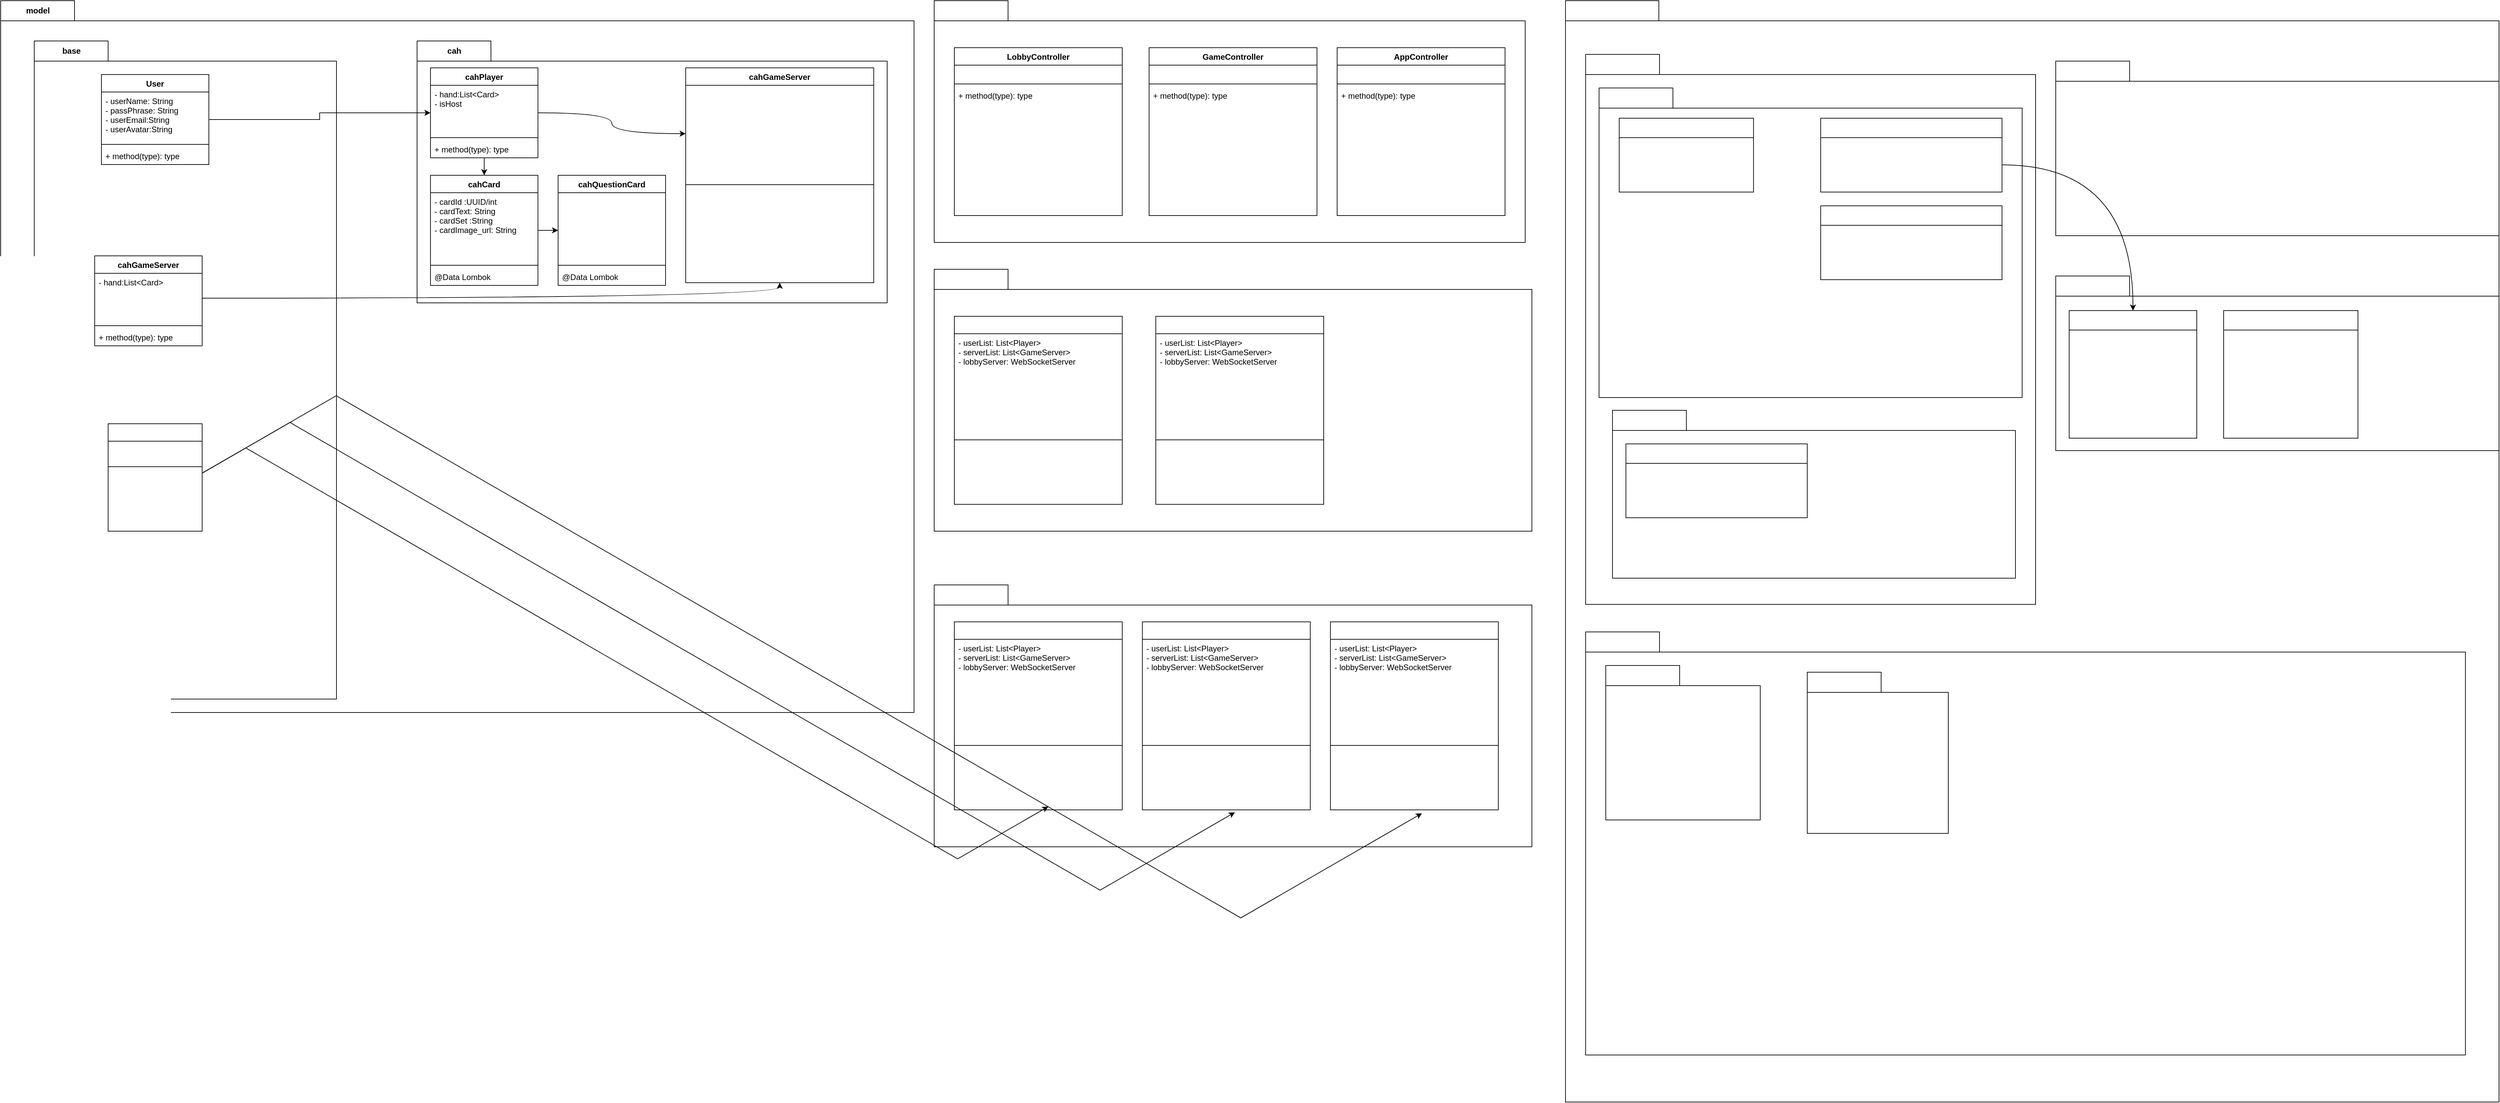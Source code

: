 <mxfile>
    <diagram id="Ybbv40jDN7X9S40sMps7" name="Page-1">
        <mxGraphModel dx="1647" dy="516" grid="1" gridSize="10" guides="1" tooltips="1" connect="1" arrows="1" fold="1" page="1" pageScale="1" pageWidth="827" pageHeight="1169" math="0" shadow="0">
            <root>
                <mxCell id="0"/>
                <mxCell id="1" parent="0"/>
                <mxCell id="2" value="model" style="shape=folder;fontStyle=1;tabWidth=110;tabHeight=30;tabPosition=left;html=1;boundedLbl=1;labelInHeader=1;container=1;collapsible=0;recursiveResize=0;" parent="1" vertex="1">
                    <mxGeometry x="-360" y="20" width="1360" height="1060" as="geometry"/>
                </mxCell>
                <mxCell id="4" value="base" style="shape=folder;fontStyle=1;tabWidth=110;tabHeight=30;tabPosition=left;html=1;boundedLbl=1;labelInHeader=1;container=1;collapsible=0;recursiveResize=0;" parent="2" vertex="1">
                    <mxGeometry x="50" y="60" width="450" height="980" as="geometry"/>
                </mxCell>
                <mxCell id="7" value="User" style="swimlane;fontStyle=1;align=center;verticalAlign=top;childLayout=stackLayout;horizontal=1;startSize=26;horizontalStack=0;resizeParent=1;resizeParentMax=0;resizeLast=0;collapsible=1;marginBottom=0;" parent="4" vertex="1">
                    <mxGeometry x="100" y="50" width="160" height="134" as="geometry"/>
                </mxCell>
                <mxCell id="8" value="- userName: String&#10;- passPhrase: String&#10;- userEmail:String&#10;- userAvatar:String" style="text;strokeColor=none;fillColor=none;align=left;verticalAlign=top;spacingLeft=4;spacingRight=4;overflow=hidden;rotatable=0;points=[[0,0.5],[1,0.5]];portConstraint=eastwest;" parent="7" vertex="1">
                    <mxGeometry y="26" width="160" height="74" as="geometry"/>
                </mxCell>
                <mxCell id="9" value="" style="line;strokeWidth=1;fillColor=none;align=left;verticalAlign=middle;spacingTop=-1;spacingLeft=3;spacingRight=3;rotatable=0;labelPosition=right;points=[];portConstraint=eastwest;" parent="7" vertex="1">
                    <mxGeometry y="100" width="160" height="8" as="geometry"/>
                </mxCell>
                <mxCell id="10" value="+ method(type): type" style="text;strokeColor=none;fillColor=none;align=left;verticalAlign=top;spacingLeft=4;spacingRight=4;overflow=hidden;rotatable=0;points=[[0,0.5],[1,0.5]];portConstraint=eastwest;" parent="7" vertex="1">
                    <mxGeometry y="108" width="160" height="26" as="geometry"/>
                </mxCell>
                <mxCell id="26" value="cahGameServer" style="swimlane;fontStyle=1;align=center;verticalAlign=top;childLayout=stackLayout;horizontal=1;startSize=26;horizontalStack=0;resizeParent=1;resizeParentMax=0;resizeLast=0;collapsible=1;marginBottom=0;" parent="4" vertex="1">
                    <mxGeometry x="90" y="320" width="160" height="134" as="geometry"/>
                </mxCell>
                <mxCell id="27" value="- hand:List&lt;Card&gt;" style="text;strokeColor=none;fillColor=none;align=left;verticalAlign=top;spacingLeft=4;spacingRight=4;overflow=hidden;rotatable=0;points=[[0,0.5],[1,0.5]];portConstraint=eastwest;" parent="26" vertex="1">
                    <mxGeometry y="26" width="160" height="74" as="geometry"/>
                </mxCell>
                <mxCell id="28" value="" style="line;strokeWidth=1;fillColor=none;align=left;verticalAlign=middle;spacingTop=-1;spacingLeft=3;spacingRight=3;rotatable=0;labelPosition=right;points=[];portConstraint=eastwest;" parent="26" vertex="1">
                    <mxGeometry y="100" width="160" height="8" as="geometry"/>
                </mxCell>
                <mxCell id="29" value="+ method(type): type" style="text;strokeColor=none;fillColor=none;align=left;verticalAlign=top;spacingLeft=4;spacingRight=4;overflow=hidden;rotatable=0;points=[[0,0.5],[1,0.5]];portConstraint=eastwest;" parent="26" vertex="1">
                    <mxGeometry y="108" width="160" height="26" as="geometry"/>
                </mxCell>
                <mxCell id="115" value="WebsocketServer&#10;&#10;" style="swimlane;fontStyle=1;align=center;verticalAlign=top;childLayout=stackLayout;horizontal=1;startSize=26;horizontalStack=0;resizeParent=1;resizeParentMax=0;resizeLast=0;collapsible=1;marginBottom=0;fontColor=#FFFFFF;" parent="4" vertex="1">
                    <mxGeometry x="110" y="570" width="140" height="160" as="geometry"/>
                </mxCell>
                <mxCell id="116" value=" " style="text;strokeColor=none;fillColor=none;align=left;verticalAlign=top;spacingLeft=4;spacingRight=4;overflow=hidden;rotatable=0;points=[[0,0.5],[1,0.5]];portConstraint=eastwest;" parent="115" vertex="1">
                    <mxGeometry y="26" width="140" height="34" as="geometry"/>
                </mxCell>
                <mxCell id="117" value="" style="line;strokeWidth=1;fillColor=none;align=left;verticalAlign=middle;spacingTop=-1;spacingLeft=3;spacingRight=3;rotatable=0;labelPosition=right;points=[];portConstraint=eastwest;" parent="115" vertex="1">
                    <mxGeometry y="60" width="140" height="8" as="geometry"/>
                </mxCell>
                <mxCell id="118" value=" " style="text;strokeColor=none;fillColor=none;align=left;verticalAlign=top;spacingLeft=4;spacingRight=4;overflow=hidden;rotatable=0;points=[[0,0.5],[1,0.5]];portConstraint=eastwest;fontColor=#FFFFFF;" parent="115" vertex="1">
                    <mxGeometry y="68" width="140" height="92" as="geometry"/>
                </mxCell>
                <mxCell id="6" value="cah" style="shape=folder;fontStyle=1;tabWidth=110;tabHeight=30;tabPosition=left;html=1;boundedLbl=1;labelInHeader=1;container=1;collapsible=0;recursiveResize=0;" parent="2" vertex="1">
                    <mxGeometry x="620" y="60" width="700" height="390" as="geometry"/>
                </mxCell>
                <mxCell id="20" value="" style="edgeStyle=orthogonalEdgeStyle;orthogonalLoop=1;jettySize=auto;html=1;curved=1;" parent="6" source="11" target="16" edge="1">
                    <mxGeometry relative="1" as="geometry"/>
                </mxCell>
                <mxCell id="25" value="" style="edgeStyle=orthogonalEdgeStyle;curved=1;orthogonalLoop=1;jettySize=auto;html=1;entryX=0;entryY=0.5;entryDx=0;entryDy=0;" parent="6" source="11" target="22" edge="1">
                    <mxGeometry relative="1" as="geometry"/>
                </mxCell>
                <mxCell id="11" value="cahPlayer" style="swimlane;fontStyle=1;align=center;verticalAlign=top;childLayout=stackLayout;horizontal=1;startSize=26;horizontalStack=0;resizeParent=1;resizeParentMax=0;resizeLast=0;collapsible=1;marginBottom=0;" parent="6" vertex="1">
                    <mxGeometry x="20" y="40" width="160" height="134" as="geometry"/>
                </mxCell>
                <mxCell id="12" value="- hand:List&lt;Card&gt;&#10;- isHost" style="text;strokeColor=none;fillColor=none;align=left;verticalAlign=top;spacingLeft=4;spacingRight=4;overflow=hidden;rotatable=0;points=[[0,0.5],[1,0.5]];portConstraint=eastwest;" parent="11" vertex="1">
                    <mxGeometry y="26" width="160" height="74" as="geometry"/>
                </mxCell>
                <mxCell id="13" value="" style="line;strokeWidth=1;fillColor=none;align=left;verticalAlign=middle;spacingTop=-1;spacingLeft=3;spacingRight=3;rotatable=0;labelPosition=right;points=[];portConstraint=eastwest;" parent="11" vertex="1">
                    <mxGeometry y="100" width="160" height="8" as="geometry"/>
                </mxCell>
                <mxCell id="14" value="+ method(type): type" style="text;strokeColor=none;fillColor=none;align=left;verticalAlign=top;spacingLeft=4;spacingRight=4;overflow=hidden;rotatable=0;points=[[0,0.5],[1,0.5]];portConstraint=eastwest;" parent="11" vertex="1">
                    <mxGeometry y="108" width="160" height="26" as="geometry"/>
                </mxCell>
                <mxCell id="35" value="" style="edgeStyle=orthogonalEdgeStyle;curved=1;orthogonalLoop=1;jettySize=auto;html=1;" parent="6" source="16" target="31" edge="1">
                    <mxGeometry relative="1" as="geometry"/>
                </mxCell>
                <mxCell id="16" value="cahCard" style="swimlane;fontStyle=1;align=center;verticalAlign=top;childLayout=stackLayout;horizontal=1;startSize=26;horizontalStack=0;resizeParent=1;resizeParentMax=0;resizeLast=0;collapsible=1;marginBottom=0;" parent="6" vertex="1">
                    <mxGeometry x="20" y="200" width="160" height="164" as="geometry"/>
                </mxCell>
                <mxCell id="17" value="- cardId :UUID/int&#10;- cardText: String&#10;- cardSet :String&#10;- cardImage_url: String&#10;" style="text;strokeColor=none;fillColor=none;align=left;verticalAlign=top;spacingLeft=4;spacingRight=4;overflow=hidden;rotatable=0;points=[[0,0.5],[1,0.5]];portConstraint=eastwest;" parent="16" vertex="1">
                    <mxGeometry y="26" width="160" height="104" as="geometry"/>
                </mxCell>
                <mxCell id="18" value="" style="line;strokeWidth=1;fillColor=none;align=left;verticalAlign=middle;spacingTop=-1;spacingLeft=3;spacingRight=3;rotatable=0;labelPosition=right;points=[];portConstraint=eastwest;" parent="16" vertex="1">
                    <mxGeometry y="130" width="160" height="8" as="geometry"/>
                </mxCell>
                <mxCell id="19" value="@Data Lombok" style="text;strokeColor=none;fillColor=none;align=left;verticalAlign=top;spacingLeft=4;spacingRight=4;overflow=hidden;rotatable=0;points=[[0,0.5],[1,0.5]];portConstraint=eastwest;" parent="16" vertex="1">
                    <mxGeometry y="138" width="160" height="26" as="geometry"/>
                </mxCell>
                <mxCell id="21" value="cahGameServer" style="swimlane;fontStyle=1;align=center;verticalAlign=top;childLayout=stackLayout;horizontal=1;startSize=26;horizontalStack=0;resizeParent=1;resizeParentMax=0;resizeLast=0;collapsible=1;marginBottom=0;" parent="6" vertex="1">
                    <mxGeometry x="400" y="40" width="280" height="320" as="geometry"/>
                </mxCell>
                <mxCell id="22" value="- currentDealer : int&#10;- currentQuestion : CardQuestion&#10;- playerList : {player: Player, seat: int}[]&#10;- gameServer: WebSocketServer&#10;- currentRound: int&#10;- serverId: UUID&#10;- serverName:String&#10;- settings: GameSettings" style="text;strokeColor=none;fillColor=none;align=left;verticalAlign=top;spacingLeft=4;spacingRight=4;overflow=hidden;rotatable=0;points=[[0,0.5],[1,0.5]];portConstraint=eastwest;fontColor=#FFFFFF;" parent="21" vertex="1">
                    <mxGeometry y="26" width="280" height="144" as="geometry"/>
                </mxCell>
                <mxCell id="23" value="" style="line;strokeWidth=1;fillColor=none;align=left;verticalAlign=middle;spacingTop=-1;spacingLeft=3;spacingRight=3;rotatable=0;labelPosition=right;points=[];portConstraint=eastwest;" parent="21" vertex="1">
                    <mxGeometry y="170" width="280" height="8" as="geometry"/>
                </mxCell>
                <mxCell id="24" value="+ getHand(Player:player) : Hand&#10;+ getQuestion(): CardQuestion&#10;+ getGameBoard(): GameBoard&#10;&#10;+ setDealer()&#10;+ gamePause()" style="text;strokeColor=none;fillColor=none;align=left;verticalAlign=top;spacingLeft=4;spacingRight=4;overflow=hidden;rotatable=0;points=[[0,0.5],[1,0.5]];portConstraint=eastwest;fontColor=#FFFFFF;" parent="21" vertex="1">
                    <mxGeometry y="178" width="280" height="142" as="geometry"/>
                </mxCell>
                <mxCell id="31" value="cahQuestionCard" style="swimlane;fontStyle=1;align=center;verticalAlign=top;childLayout=stackLayout;horizontal=1;startSize=26;horizontalStack=0;resizeParent=1;resizeParentMax=0;resizeLast=0;collapsible=1;marginBottom=0;" parent="6" vertex="1">
                    <mxGeometry x="210" y="200" width="160" height="164" as="geometry"/>
                </mxCell>
                <mxCell id="32" value="- cardPick: int&#10;- cardDraw: int" style="text;strokeColor=none;fillColor=none;align=left;verticalAlign=top;spacingLeft=4;spacingRight=4;overflow=hidden;rotatable=0;points=[[0,0.5],[1,0.5]];portConstraint=eastwest;fontColor=#FFFFFF;" parent="31" vertex="1">
                    <mxGeometry y="26" width="160" height="104" as="geometry"/>
                </mxCell>
                <mxCell id="33" value="" style="line;strokeWidth=1;fillColor=none;align=left;verticalAlign=middle;spacingTop=-1;spacingLeft=3;spacingRight=3;rotatable=0;labelPosition=right;points=[];portConstraint=eastwest;" parent="31" vertex="1">
                    <mxGeometry y="130" width="160" height="8" as="geometry"/>
                </mxCell>
                <mxCell id="34" value="@Data Lombok" style="text;strokeColor=none;fillColor=none;align=left;verticalAlign=top;spacingLeft=4;spacingRight=4;overflow=hidden;rotatable=0;points=[[0,0.5],[1,0.5]];portConstraint=eastwest;" parent="31" vertex="1">
                    <mxGeometry y="138" width="160" height="26" as="geometry"/>
                </mxCell>
                <mxCell id="15" value="" style="edgeStyle=orthogonalEdgeStyle;rounded=0;orthogonalLoop=1;jettySize=auto;html=1;" parent="2" source="7" target="11" edge="1">
                    <mxGeometry relative="1" as="geometry"/>
                </mxCell>
                <mxCell id="60" style="edgeStyle=orthogonalEdgeStyle;curved=1;orthogonalLoop=1;jettySize=auto;html=1;entryX=0.5;entryY=1;entryDx=0;entryDy=0;entryPerimeter=0;fontColor=#FFFFFF;" parent="2" source="27" target="24" edge="1">
                    <mxGeometry relative="1" as="geometry"/>
                </mxCell>
                <mxCell id="58" value="controller" style="shape=folder;fontStyle=1;tabWidth=110;tabHeight=30;tabPosition=left;html=1;boundedLbl=1;labelInHeader=1;container=1;collapsible=0;recursiveResize=0;fontColor=#FFFFFF;" parent="1" vertex="1">
                    <mxGeometry x="1030" y="20" width="880" height="360" as="geometry"/>
                </mxCell>
                <mxCell id="83" value="LobbyController" style="swimlane;fontStyle=1;align=center;verticalAlign=top;childLayout=stackLayout;horizontal=1;startSize=26;horizontalStack=0;resizeParent=1;resizeParentMax=0;resizeLast=0;collapsible=1;marginBottom=0;" parent="58" vertex="1">
                    <mxGeometry x="30" y="70" width="250" height="250" as="geometry"/>
                </mxCell>
                <mxCell id="84" value=" " style="text;strokeColor=none;fillColor=none;align=left;verticalAlign=top;spacingLeft=4;spacingRight=4;overflow=hidden;rotatable=0;points=[[0,0.5],[1,0.5]];portConstraint=eastwest;" parent="83" vertex="1">
                    <mxGeometry y="26" width="250" height="24" as="geometry"/>
                </mxCell>
                <mxCell id="85" value="" style="line;strokeWidth=1;fillColor=none;align=left;verticalAlign=middle;spacingTop=-1;spacingLeft=3;spacingRight=3;rotatable=0;labelPosition=right;points=[];portConstraint=eastwest;" parent="83" vertex="1">
                    <mxGeometry y="50" width="250" height="8" as="geometry"/>
                </mxCell>
                <mxCell id="86" value="+ method(type): type" style="text;strokeColor=none;fillColor=none;align=left;verticalAlign=top;spacingLeft=4;spacingRight=4;overflow=hidden;rotatable=0;points=[[0,0.5],[1,0.5]];portConstraint=eastwest;" parent="83" vertex="1">
                    <mxGeometry y="58" width="250" height="192" as="geometry"/>
                </mxCell>
                <mxCell id="87" value="GameController" style="swimlane;fontStyle=1;align=center;verticalAlign=top;childLayout=stackLayout;horizontal=1;startSize=26;horizontalStack=0;resizeParent=1;resizeParentMax=0;resizeLast=0;collapsible=1;marginBottom=0;" parent="58" vertex="1">
                    <mxGeometry x="320" y="70" width="250" height="250" as="geometry"/>
                </mxCell>
                <mxCell id="88" value=" " style="text;strokeColor=none;fillColor=none;align=left;verticalAlign=top;spacingLeft=4;spacingRight=4;overflow=hidden;rotatable=0;points=[[0,0.5],[1,0.5]];portConstraint=eastwest;" parent="87" vertex="1">
                    <mxGeometry y="26" width="250" height="24" as="geometry"/>
                </mxCell>
                <mxCell id="89" value="" style="line;strokeWidth=1;fillColor=none;align=left;verticalAlign=middle;spacingTop=-1;spacingLeft=3;spacingRight=3;rotatable=0;labelPosition=right;points=[];portConstraint=eastwest;" parent="87" vertex="1">
                    <mxGeometry y="50" width="250" height="8" as="geometry"/>
                </mxCell>
                <mxCell id="90" value="+ method(type): type" style="text;strokeColor=none;fillColor=none;align=left;verticalAlign=top;spacingLeft=4;spacingRight=4;overflow=hidden;rotatable=0;points=[[0,0.5],[1,0.5]];portConstraint=eastwest;" parent="87" vertex="1">
                    <mxGeometry y="58" width="250" height="192" as="geometry"/>
                </mxCell>
                <mxCell id="91" value="AppController" style="swimlane;fontStyle=1;align=center;verticalAlign=top;childLayout=stackLayout;horizontal=1;startSize=26;horizontalStack=0;resizeParent=1;resizeParentMax=0;resizeLast=0;collapsible=1;marginBottom=0;" parent="58" vertex="1">
                    <mxGeometry x="600" y="70" width="250" height="250" as="geometry"/>
                </mxCell>
                <mxCell id="92" value=" " style="text;strokeColor=none;fillColor=none;align=left;verticalAlign=top;spacingLeft=4;spacingRight=4;overflow=hidden;rotatable=0;points=[[0,0.5],[1,0.5]];portConstraint=eastwest;" parent="91" vertex="1">
                    <mxGeometry y="26" width="250" height="24" as="geometry"/>
                </mxCell>
                <mxCell id="93" value="" style="line;strokeWidth=1;fillColor=none;align=left;verticalAlign=middle;spacingTop=-1;spacingLeft=3;spacingRight=3;rotatable=0;labelPosition=right;points=[];portConstraint=eastwest;" parent="91" vertex="1">
                    <mxGeometry y="50" width="250" height="8" as="geometry"/>
                </mxCell>
                <mxCell id="94" value="+ method(type): type" style="text;strokeColor=none;fillColor=none;align=left;verticalAlign=top;spacingLeft=4;spacingRight=4;overflow=hidden;rotatable=0;points=[[0,0.5],[1,0.5]];portConstraint=eastwest;" parent="91" vertex="1">
                    <mxGeometry y="58" width="250" height="192" as="geometry"/>
                </mxCell>
                <mxCell id="61" value="storage" style="shape=folder;fontStyle=1;tabWidth=110;tabHeight=30;tabPosition=left;html=1;boundedLbl=1;labelInHeader=1;container=1;collapsible=0;recursiveResize=0;fontColor=#FFFFFF;" parent="1" vertex="1">
                    <mxGeometry x="1030" y="420" width="890" height="390" as="geometry"/>
                </mxCell>
                <mxCell id="99" value="GameStorage" style="swimlane;fontStyle=1;align=center;verticalAlign=top;childLayout=stackLayout;horizontal=1;startSize=26;horizontalStack=0;resizeParent=1;resizeParentMax=0;resizeLast=0;collapsible=1;marginBottom=0;fontColor=#FFFFFF;" parent="61" vertex="1">
                    <mxGeometry x="330" y="70" width="250" height="280" as="geometry"/>
                </mxCell>
                <mxCell id="100" value="- userList: List&lt;Player&gt;&#10;- serverList: List&lt;GameServer&gt;&#10;- lobbyServer: WebSocketServer" style="text;strokeColor=none;fillColor=none;align=left;verticalAlign=top;spacingLeft=4;spacingRight=4;overflow=hidden;rotatable=0;points=[[0,0.5],[1,0.5]];portConstraint=eastwest;" parent="99" vertex="1">
                    <mxGeometry y="26" width="250" height="154" as="geometry"/>
                </mxCell>
                <mxCell id="101" value="" style="line;strokeWidth=1;fillColor=none;align=left;verticalAlign=middle;spacingTop=-1;spacingLeft=3;spacingRight=3;rotatable=0;labelPosition=right;points=[];portConstraint=eastwest;" parent="99" vertex="1">
                    <mxGeometry y="180" width="250" height="8" as="geometry"/>
                </mxCell>
                <mxCell id="102" value="+ getLobbyData():LobbyResponce&#10;+ startGameServer(s:GameServer)&#10;+ stopGameServer(id:UUID)" style="text;strokeColor=none;fillColor=none;align=left;verticalAlign=top;spacingLeft=4;spacingRight=4;overflow=hidden;rotatable=0;points=[[0,0.5],[1,0.5]];portConstraint=eastwest;fontColor=#FFFFFF;" parent="99" vertex="1">
                    <mxGeometry y="188" width="250" height="92" as="geometry"/>
                </mxCell>
                <mxCell id="62" value="service" style="shape=folder;fontStyle=1;tabWidth=110;tabHeight=30;tabPosition=left;html=1;boundedLbl=1;labelInHeader=1;container=1;collapsible=0;recursiveResize=0;fontColor=#FFFFFF;" parent="1" vertex="1">
                    <mxGeometry x="1030" y="890" width="890" height="390" as="geometry"/>
                </mxCell>
                <mxCell id="103" value="ChatService" style="swimlane;fontStyle=1;align=center;verticalAlign=top;childLayout=stackLayout;horizontal=1;startSize=26;horizontalStack=0;resizeParent=1;resizeParentMax=0;resizeLast=0;collapsible=1;marginBottom=0;fontColor=#FFFFFF;" parent="62" vertex="1">
                    <mxGeometry x="30" y="55" width="250" height="280" as="geometry"/>
                </mxCell>
                <mxCell id="104" value="- userList: List&lt;Player&gt;&#10;- serverList: List&lt;GameServer&gt;&#10;- lobbyServer: WebSocketServer" style="text;strokeColor=none;fillColor=none;align=left;verticalAlign=top;spacingLeft=4;spacingRight=4;overflow=hidden;rotatable=0;points=[[0,0.5],[1,0.5]];portConstraint=eastwest;" parent="103" vertex="1">
                    <mxGeometry y="26" width="250" height="154" as="geometry"/>
                </mxCell>
                <mxCell id="105" value="" style="line;strokeWidth=1;fillColor=none;align=left;verticalAlign=middle;spacingTop=-1;spacingLeft=3;spacingRight=3;rotatable=0;labelPosition=right;points=[];portConstraint=eastwest;" parent="103" vertex="1">
                    <mxGeometry y="180" width="250" height="8" as="geometry"/>
                </mxCell>
                <mxCell id="106" value="+ getLobbyData():LobbyResponce&#10;+ startGameServer(s:GameServer)&#10;+ stopGameServer(id:UUID)" style="text;strokeColor=none;fillColor=none;align=left;verticalAlign=top;spacingLeft=4;spacingRight=4;overflow=hidden;rotatable=0;points=[[0,0.5],[1,0.5]];portConstraint=eastwest;fontColor=#FFFFFF;" parent="103" vertex="1">
                    <mxGeometry y="188" width="250" height="92" as="geometry"/>
                </mxCell>
                <mxCell id="107" value="LobbyService" style="swimlane;fontStyle=1;align=center;verticalAlign=top;childLayout=stackLayout;horizontal=1;startSize=26;horizontalStack=0;resizeParent=1;resizeParentMax=0;resizeLast=0;collapsible=1;marginBottom=0;fontColor=#FFFFFF;" parent="62" vertex="1">
                    <mxGeometry x="310" y="55" width="250" height="280" as="geometry"/>
                </mxCell>
                <mxCell id="108" value="- userList: List&lt;Player&gt;&#10;- serverList: List&lt;GameServer&gt;&#10;- lobbyServer: WebSocketServer" style="text;strokeColor=none;fillColor=none;align=left;verticalAlign=top;spacingLeft=4;spacingRight=4;overflow=hidden;rotatable=0;points=[[0,0.5],[1,0.5]];portConstraint=eastwest;" parent="107" vertex="1">
                    <mxGeometry y="26" width="250" height="154" as="geometry"/>
                </mxCell>
                <mxCell id="109" value="" style="line;strokeWidth=1;fillColor=none;align=left;verticalAlign=middle;spacingTop=-1;spacingLeft=3;spacingRight=3;rotatable=0;labelPosition=right;points=[];portConstraint=eastwest;" parent="107" vertex="1">
                    <mxGeometry y="180" width="250" height="8" as="geometry"/>
                </mxCell>
                <mxCell id="110" value="+ getLobbyData():LobbyResponce&#10;+ startGameServer(s:GameServer)&#10;+ stopGameServer(id:UUID)" style="text;strokeColor=none;fillColor=none;align=left;verticalAlign=top;spacingLeft=4;spacingRight=4;overflow=hidden;rotatable=0;points=[[0,0.5],[1,0.5]];portConstraint=eastwest;fontColor=#FFFFFF;" parent="107" vertex="1">
                    <mxGeometry y="188" width="250" height="92" as="geometry"/>
                </mxCell>
                <mxCell id="111" value="GameService" style="swimlane;fontStyle=1;align=center;verticalAlign=top;childLayout=stackLayout;horizontal=1;startSize=26;horizontalStack=0;resizeParent=1;resizeParentMax=0;resizeLast=0;collapsible=1;marginBottom=0;fontColor=#FFFFFF;" parent="62" vertex="1">
                    <mxGeometry x="590" y="55" width="250" height="280" as="geometry"/>
                </mxCell>
                <mxCell id="112" value="- userList: List&lt;Player&gt;&#10;- serverList: List&lt;GameServer&gt;&#10;- lobbyServer: WebSocketServer" style="text;strokeColor=none;fillColor=none;align=left;verticalAlign=top;spacingLeft=4;spacingRight=4;overflow=hidden;rotatable=0;points=[[0,0.5],[1,0.5]];portConstraint=eastwest;" parent="111" vertex="1">
                    <mxGeometry y="26" width="250" height="154" as="geometry"/>
                </mxCell>
                <mxCell id="113" value="" style="line;strokeWidth=1;fillColor=none;align=left;verticalAlign=middle;spacingTop=-1;spacingLeft=3;spacingRight=3;rotatable=0;labelPosition=right;points=[];portConstraint=eastwest;" parent="111" vertex="1">
                    <mxGeometry y="180" width="250" height="8" as="geometry"/>
                </mxCell>
                <mxCell id="114" value="+ getLobbyData():LobbyResponce&#10;+ startGameServer(s:GameServer)&#10;+ stopGameServer(id:UUID)" style="text;strokeColor=none;fillColor=none;align=left;verticalAlign=top;spacingLeft=4;spacingRight=4;overflow=hidden;rotatable=0;points=[[0,0.5],[1,0.5]];portConstraint=eastwest;fontColor=#FFFFFF;" parent="111" vertex="1">
                    <mxGeometry y="188" width="250" height="92" as="geometry"/>
                </mxCell>
                <mxCell id="63" value="dto" style="shape=folder;fontStyle=1;tabWidth=110;tabHeight=30;tabPosition=left;html=1;boundedLbl=1;labelInHeader=1;container=1;collapsible=0;recursiveResize=0;fontColor=#FFFFFF;" parent="1" vertex="1">
                    <mxGeometry x="1970" y="20" width="1390" height="1640" as="geometry"/>
                </mxCell>
                <mxCell id="65" value="websocket" style="shape=folder;fontStyle=1;tabWidth=110;tabHeight=30;tabPosition=left;html=1;boundedLbl=1;labelInHeader=1;container=1;collapsible=0;recursiveResize=0;fontColor=#FFFFFF;" parent="63" vertex="1">
                    <mxGeometry x="30" y="940" width="1310" height="630" as="geometry"/>
                </mxCell>
                <mxCell id="74" value="request" style="shape=folder;fontStyle=1;tabWidth=110;tabHeight=30;tabPosition=left;html=1;boundedLbl=1;labelInHeader=1;container=1;collapsible=0;recursiveResize=0;fontColor=#FFFFFF;" parent="65" vertex="1">
                    <mxGeometry x="30" y="50" width="230" height="230" as="geometry"/>
                </mxCell>
                <mxCell id="75" value="response" style="shape=folder;fontStyle=1;tabWidth=110;tabHeight=30;tabPosition=left;html=1;boundedLbl=1;labelInHeader=1;container=1;collapsible=0;recursiveResize=0;fontColor=#FFFFFF;" parent="65" vertex="1">
                    <mxGeometry x="330" y="60" width="210" height="240" as="geometry"/>
                </mxCell>
                <mxCell id="66" value="server" style="shape=folder;fontStyle=1;tabWidth=110;tabHeight=30;tabPosition=left;html=1;boundedLbl=1;labelInHeader=1;container=1;collapsible=0;recursiveResize=0;fontColor=#FFFFFF;" parent="63" vertex="1">
                    <mxGeometry x="730" y="90" width="660" height="260" as="geometry"/>
                </mxCell>
                <mxCell id="67" value="config" style="shape=folder;fontStyle=1;tabWidth=110;tabHeight=30;tabPosition=left;html=1;boundedLbl=1;labelInHeader=1;container=1;collapsible=0;recursiveResize=0;fontColor=#FFFFFF;" parent="63" vertex="1">
                    <mxGeometry x="730" y="410" width="660" height="260" as="geometry"/>
                </mxCell>
                <mxCell id="125" value="&lt;span style=&quot;font-family: &amp;#34;lt_regular&amp;#34; ; font-size: 11pt&quot;&gt;GameConfigDTO&lt;/span&gt;" style="swimlane;fontStyle=1;align=center;verticalAlign=middle;childLayout=stackLayout;horizontal=1;startSize=29;horizontalStack=0;resizeParent=1;resizeParentMax=0;resizeLast=0;collapsible=0;marginBottom=0;html=1;fontColor=#FFFFFF;" parent="67" vertex="1">
                    <mxGeometry x="20" y="51.5" width="190" height="190" as="geometry"/>
                </mxCell>
                <mxCell id="127" value="&lt;span style=&quot;color: rgb(255 , 255 , 255) ; font-family: &amp;#34;lt_regular&amp;#34; ; font-size: 14.667px&quot;&gt;- playerTimeout: Time&lt;br&gt;&lt;/span&gt;&lt;span style=&quot;color: rgb(255 , 255 , 255) ; font-family: &amp;#34;lt_regular&amp;#34; ; font-size: 14.667px&quot;&gt;- gamePassword: String&lt;/span&gt;&lt;span style=&quot;color: rgb(255 , 255 , 255) ; font-family: &amp;#34;lt_regular&amp;#34; ; font-size: 14.667px&quot;&gt;&lt;br&gt;&lt;/span&gt;" style="text;html=1;strokeColor=none;fillColor=none;align=left;verticalAlign=middle;spacingLeft=4;spacingRight=4;overflow=hidden;rotatable=0;points=[[0,0.5],[1,0.5]];portConstraint=eastwest;" parent="125" vertex="1">
                    <mxGeometry y="29" width="190" height="161" as="geometry"/>
                </mxCell>
                <mxCell id="129" value="&lt;span style=&quot;font-family: &amp;#34;lt_regular&amp;#34; ; font-size: 11pt&quot;&gt;CahGameConfigDTO&lt;/span&gt;" style="swimlane;fontStyle=1;align=center;verticalAlign=middle;childLayout=stackLayout;horizontal=1;startSize=29;horizontalStack=0;resizeParent=1;resizeParentMax=0;resizeLast=0;collapsible=0;marginBottom=0;html=1;fontColor=#FFFFFF;" parent="67" vertex="1">
                    <mxGeometry x="250" y="51.5" width="200" height="190" as="geometry"/>
                </mxCell>
                <mxCell id="130" value="&lt;p&gt;&lt;br&gt;&lt;/p&gt;&lt;p&gt;&lt;span style=&quot;font-family: &amp;#34;lt_regular&amp;#34; ; font-size: 11pt&quot;&gt;&lt;font color=&quot;#ffffff&quot;&gt;- pointToWin:int&lt;/font&gt;&lt;/span&gt;&lt;/p&gt;&lt;p&gt;&lt;span style=&quot;font-family: &amp;#34;lt_regular&amp;#34; ; font-size: 11pt&quot;&gt;&lt;font color=&quot;#ffffff&quot;&gt;- playerLimit:int&lt;/font&gt;&lt;/span&gt;&lt;/p&gt;&lt;p&gt;&lt;span style=&quot;font-family: &amp;#34;lt_regular&amp;#34; ; font-size: 11pt&quot;&gt;&lt;font color=&quot;#ffffff&quot;&gt;- selectedSet: int[]&lt;/font&gt;&lt;/span&gt;&lt;/p&gt;" style="text;html=1;strokeColor=none;fillColor=none;align=left;verticalAlign=middle;spacingLeft=4;spacingRight=4;overflow=hidden;rotatable=0;points=[[0,0.5],[1,0.5]];portConstraint=eastwest;" parent="129" vertex="1">
                    <mxGeometry y="29" width="200" height="161" as="geometry"/>
                </mxCell>
                <mxCell id="64" value="http" style="shape=folder;fontStyle=1;tabWidth=110;tabHeight=30;tabPosition=left;html=1;boundedLbl=1;labelInHeader=1;container=1;collapsible=0;recursiveResize=0;fontColor=#FFFFFF;" parent="63" vertex="1">
                    <mxGeometry x="30" y="80" width="670" height="819" as="geometry"/>
                </mxCell>
                <mxCell id="71" value="request" style="shape=folder;fontStyle=1;tabWidth=110;tabHeight=30;tabPosition=left;html=1;boundedLbl=1;labelInHeader=1;container=1;collapsible=0;recursiveResize=0;fontColor=#FFFFFF;" parent="64" vertex="1">
                    <mxGeometry x="20" y="50" width="630" height="461" as="geometry"/>
                </mxCell>
                <mxCell id="122" value="&lt;span style=&quot;font-family: &amp;#34;noto_regular&amp;#34; ; font-size: 10pt&quot;&gt;LobbyJoinRequestDTO&lt;/span&gt;" style="swimlane;fontStyle=1;align=center;verticalAlign=middle;childLayout=stackLayout;horizontal=1;startSize=29;horizontalStack=0;resizeParent=1;resizeParentMax=0;resizeLast=0;collapsible=0;marginBottom=0;html=1;fontColor=#FFFFFF;" parent="71" vertex="1">
                    <mxGeometry x="30" y="45" width="200" height="110" as="geometry"/>
                </mxCell>
                <mxCell id="124" value="&lt;p&gt;&lt;span style=&quot;font-family: &amp;#34;noto_regular&amp;#34; ; font-size: 10pt&quot;&gt;&lt;font color=&quot;#ffffff&quot;&gt;- user :  UserDTO&lt;/font&gt;&lt;/span&gt;&lt;/p&gt;&lt;p&gt;&lt;span style=&quot;font-family: &amp;#34;noto_regular&amp;#34; ; font-size: 10pt&quot;&gt;&lt;font color=&quot;#ffffff&quot;&gt;- lobbyId: String&lt;/font&gt;&lt;/span&gt;&lt;/p&gt;" style="text;html=1;strokeColor=none;fillColor=none;align=left;verticalAlign=middle;spacingLeft=4;spacingRight=4;overflow=hidden;rotatable=0;points=[[0,0.5],[1,0.5]];portConstraint=eastwest;" parent="122" vertex="1">
                    <mxGeometry y="29" width="200" height="81" as="geometry"/>
                </mxCell>
                <mxCell id="136" value="&lt;span style=&quot;font-family: &amp;#34;noto_regular&amp;#34; ; font-size: 10pt&quot;&gt;GameLaunchRequestDTO&lt;/span&gt;" style="swimlane;fontStyle=1;align=center;verticalAlign=middle;childLayout=stackLayout;horizontal=1;startSize=29;horizontalStack=0;resizeParent=1;resizeParentMax=0;resizeLast=0;collapsible=0;marginBottom=0;html=1;fontColor=#FFFFFF;" vertex="1" parent="71">
                    <mxGeometry x="330" y="45" width="270" height="110" as="geometry"/>
                </mxCell>
                <mxCell id="137" value="&lt;p&gt;&lt;span style=&quot;font-family: &amp;#34;noto_regular&amp;#34; ; font-size: 10pt&quot;&gt;&lt;font color=&quot;#ffffff&quot;&gt;- user :  User&lt;/font&gt;&lt;/span&gt;&lt;/p&gt;&lt;p&gt;&lt;span style=&quot;font-family: &amp;#34;noto_regular&amp;#34; ; font-size: 10pt&quot;&gt;&lt;font color=&quot;#ffffff&quot;&gt;- gameConfig: GameConfigDTO&lt;/font&gt;&lt;/span&gt;&lt;/p&gt;" style="text;html=1;strokeColor=none;fillColor=none;align=left;verticalAlign=middle;spacingLeft=4;spacingRight=4;overflow=hidden;rotatable=0;points=[[0,0.5],[1,0.5]];portConstraint=eastwest;" vertex="1" parent="136">
                    <mxGeometry y="29" width="270" height="81" as="geometry"/>
                </mxCell>
                <mxCell id="139" value="&lt;span style=&quot;font-family: &amp;#34;noto_regular&amp;#34; ; font-size: 10pt&quot;&gt;GameJoinRequestDTO&lt;/span&gt;" style="swimlane;fontStyle=1;align=center;verticalAlign=middle;childLayout=stackLayout;horizontal=1;startSize=29;horizontalStack=0;resizeParent=1;resizeParentMax=0;resizeLast=0;collapsible=0;marginBottom=0;html=1;fontColor=#FFFFFF;" vertex="1" parent="71">
                    <mxGeometry x="330" y="175.5" width="270" height="110" as="geometry"/>
                </mxCell>
                <mxCell id="140" value="&lt;p&gt;&lt;span style=&quot;font-family: &amp;#34;noto_regular&amp;#34; ; font-size: 10pt&quot;&gt;&lt;font color=&quot;#ffffff&quot;&gt;- user :  User&lt;/font&gt;&lt;/span&gt;&lt;/p&gt;&lt;p&gt;&lt;span style=&quot;font-family: &amp;#34;noto_regular&amp;#34; ; font-size: 10pt&quot;&gt;&lt;font color=&quot;#ffffff&quot;&gt;- seat: int&lt;/font&gt;&lt;/span&gt;&lt;/p&gt;" style="text;html=1;strokeColor=none;fillColor=none;align=left;verticalAlign=middle;spacingLeft=4;spacingRight=4;overflow=hidden;rotatable=0;points=[[0,0.5],[1,0.5]];portConstraint=eastwest;" vertex="1" parent="139">
                    <mxGeometry y="29" width="270" height="81" as="geometry"/>
                </mxCell>
                <mxCell id="72" value="response" style="shape=folder;fontStyle=1;tabWidth=110;tabHeight=30;tabPosition=left;html=1;boundedLbl=1;labelInHeader=1;container=1;collapsible=0;recursiveResize=0;fontColor=#FFFFFF;" parent="64" vertex="1">
                    <mxGeometry x="40" y="530" width="600" height="250" as="geometry"/>
                </mxCell>
                <mxCell id="141" value="&lt;span style=&quot;font-family: &amp;#34;noto_regular&amp;#34; ; font-size: 10pt&quot;&gt;AppServicesResponseDTO&lt;/span&gt;" style="swimlane;fontStyle=1;align=center;verticalAlign=middle;childLayout=stackLayout;horizontal=1;startSize=29;horizontalStack=0;resizeParent=1;resizeParentMax=0;resizeLast=0;collapsible=0;marginBottom=0;html=1;fontColor=#FFFFFF;" vertex="1" parent="64">
                    <mxGeometry x="60" y="580" width="270" height="110" as="geometry"/>
                </mxCell>
                <mxCell id="142" value="&lt;p&gt;&lt;span style=&quot;font-family: &amp;#34;noto_regular&amp;#34; ; font-size: 10pt&quot;&gt;&lt;font color=&quot;#ffffff&quot;&gt;- chatServer: ChatServerDTO&lt;/font&gt;&lt;/span&gt;&lt;/p&gt;&lt;p&gt;&lt;span style=&quot;font-family: &amp;#34;noto_regular&amp;#34; ; font-size: 10pt&quot;&gt;&lt;font color=&quot;#ffffff&quot;&gt;- lobbyList: List&amp;lt;LobbyServerDTO&amp;gt;&lt;/font&gt;&lt;/span&gt;&lt;/p&gt;" style="text;html=1;strokeColor=none;fillColor=none;align=left;verticalAlign=middle;spacingLeft=4;spacingRight=4;overflow=hidden;rotatable=0;points=[[0,0.5],[1,0.5]];portConstraint=eastwest;" vertex="1" parent="141">
                    <mxGeometry y="29" width="270" height="81" as="geometry"/>
                </mxCell>
                <mxCell id="138" style="rounded=0;orthogonalLoop=1;jettySize=auto;html=1;entryX=0.5;entryY=0;entryDx=0;entryDy=0;edgeStyle=orthogonalEdgeStyle;curved=1;" edge="1" parent="63" source="137" target="125">
                    <mxGeometry relative="1" as="geometry"/>
                </mxCell>
                <mxCell id="95" value="LobbyStorage" style="swimlane;fontStyle=1;align=center;verticalAlign=top;childLayout=stackLayout;horizontal=1;startSize=26;horizontalStack=0;resizeParent=1;resizeParentMax=0;resizeLast=0;collapsible=1;marginBottom=0;fontColor=#FFFFFF;" parent="1" vertex="1">
                    <mxGeometry x="1060" y="490" width="250" height="280" as="geometry"/>
                </mxCell>
                <mxCell id="96" value="- userList: List&lt;Player&gt;&#10;- serverList: List&lt;GameServer&gt;&#10;- lobbyServer: WebSocketServer" style="text;strokeColor=none;fillColor=none;align=left;verticalAlign=top;spacingLeft=4;spacingRight=4;overflow=hidden;rotatable=0;points=[[0,0.5],[1,0.5]];portConstraint=eastwest;" parent="95" vertex="1">
                    <mxGeometry y="26" width="250" height="154" as="geometry"/>
                </mxCell>
                <mxCell id="97" value="" style="line;strokeWidth=1;fillColor=none;align=left;verticalAlign=middle;spacingTop=-1;spacingLeft=3;spacingRight=3;rotatable=0;labelPosition=right;points=[];portConstraint=eastwest;" parent="95" vertex="1">
                    <mxGeometry y="180" width="250" height="8" as="geometry"/>
                </mxCell>
                <mxCell id="98" value="+ getLobbyData():LobbyResponce&#10;+ startGameServer(s:GameServer)&#10;+ stopGameServer(id:UUID)" style="text;strokeColor=none;fillColor=none;align=left;verticalAlign=top;spacingLeft=4;spacingRight=4;overflow=hidden;rotatable=0;points=[[0,0.5],[1,0.5]];portConstraint=eastwest;fontColor=#FFFFFF;" parent="95" vertex="1">
                    <mxGeometry y="188" width="250" height="92" as="geometry"/>
                </mxCell>
                <mxCell id="119" style="edgeStyle=isometricEdgeStyle;rounded=0;orthogonalLoop=1;jettySize=auto;html=1;fontColor=#FFFFFF;" parent="1" source="118" edge="1">
                    <mxGeometry relative="1" as="geometry">
                        <mxPoint x="1200" y="1220" as="targetPoint"/>
                    </mxGeometry>
                </mxCell>
                <mxCell id="120" style="edgeStyle=isometricEdgeStyle;rounded=0;orthogonalLoop=1;jettySize=auto;html=1;entryX=0.551;entryY=1.04;entryDx=0;entryDy=0;entryPerimeter=0;fontColor=#FFFFFF;" parent="1" source="118" target="110" edge="1">
                    <mxGeometry relative="1" as="geometry"/>
                </mxCell>
                <mxCell id="121" style="edgeStyle=isometricEdgeStyle;rounded=0;orthogonalLoop=1;jettySize=auto;html=1;entryX=0.545;entryY=1.056;entryDx=0;entryDy=0;entryPerimeter=0;fontColor=#FFFFFF;" parent="1" source="118" target="114" edge="1">
                    <mxGeometry relative="1" as="geometry"/>
                </mxCell>
            </root>
        </mxGraphModel>
    </diagram>
</mxfile>